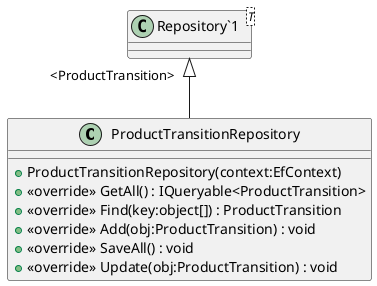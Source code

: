 @startuml
class ProductTransitionRepository {
    + ProductTransitionRepository(context:EfContext)
    + <<override>> GetAll() : IQueryable<ProductTransition>
    + <<override>> Find(key:object[]) : ProductTransition
    + <<override>> Add(obj:ProductTransition) : void
    + <<override>> SaveAll() : void
    + <<override>> Update(obj:ProductTransition) : void
}
class "Repository`1"<T> {
}
"Repository`1" "<ProductTransition>" <|-- ProductTransitionRepository
@enduml
